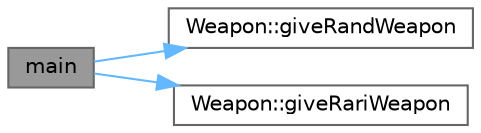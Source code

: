 digraph "main"
{
 // INTERACTIVE_SVG=YES
 // LATEX_PDF_SIZE
  bgcolor="transparent";
  edge [fontname=Helvetica,fontsize=10,labelfontname=Helvetica,labelfontsize=10];
  node [fontname=Helvetica,fontsize=10,shape=box,height=0.2,width=0.4];
  rankdir="LR";
  Node1 [id="Node000001",label="main",height=0.2,width=0.4,color="gray40", fillcolor="grey60", style="filled", fontcolor="black",tooltip=" "];
  Node1 -> Node2 [id="edge1_Node000001_Node000002",color="steelblue1",style="solid",tooltip=" "];
  Node2 [id="Node000002",label="Weapon::giveRandWeapon",height=0.2,width=0.4,color="grey40", fillcolor="white", style="filled",URL="$class_weapon.html#a51b9812a31bd6e62adbfda1819408fc4",tooltip=" "];
  Node1 -> Node3 [id="edge2_Node000001_Node000003",color="steelblue1",style="solid",tooltip=" "];
  Node3 [id="Node000003",label="Weapon::giveRariWeapon",height=0.2,width=0.4,color="grey40", fillcolor="white", style="filled",URL="$class_weapon.html#a32c8ba58f908cf58b2edc6a2af4e4e28",tooltip=" "];
}
